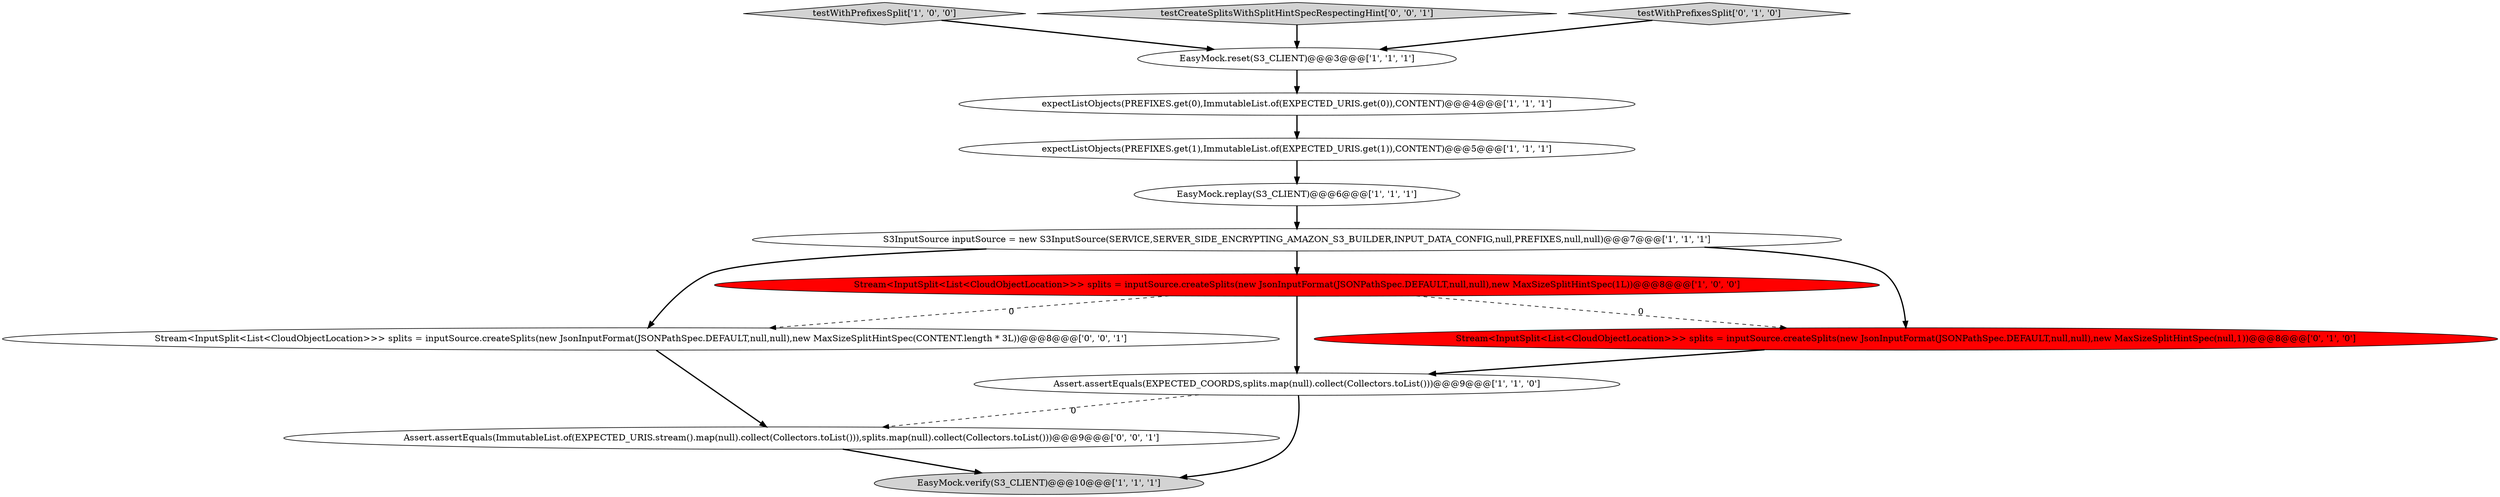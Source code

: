 digraph {
4 [style = filled, label = "EasyMock.replay(S3_CLIENT)@@@6@@@['1', '1', '1']", fillcolor = white, shape = ellipse image = "AAA0AAABBB1BBB"];
12 [style = filled, label = "Assert.assertEquals(ImmutableList.of(EXPECTED_URIS.stream().map(null).collect(Collectors.toList())),splits.map(null).collect(Collectors.toList()))@@@9@@@['0', '0', '1']", fillcolor = white, shape = ellipse image = "AAA0AAABBB3BBB"];
3 [style = filled, label = "EasyMock.reset(S3_CLIENT)@@@3@@@['1', '1', '1']", fillcolor = white, shape = ellipse image = "AAA0AAABBB1BBB"];
7 [style = filled, label = "testWithPrefixesSplit['1', '0', '0']", fillcolor = lightgray, shape = diamond image = "AAA0AAABBB1BBB"];
1 [style = filled, label = "S3InputSource inputSource = new S3InputSource(SERVICE,SERVER_SIDE_ENCRYPTING_AMAZON_S3_BUILDER,INPUT_DATA_CONFIG,null,PREFIXES,null,null)@@@7@@@['1', '1', '1']", fillcolor = white, shape = ellipse image = "AAA0AAABBB1BBB"];
11 [style = filled, label = "Stream<InputSplit<List<CloudObjectLocation>>> splits = inputSource.createSplits(new JsonInputFormat(JSONPathSpec.DEFAULT,null,null),new MaxSizeSplitHintSpec(CONTENT.length * 3L))@@@8@@@['0', '0', '1']", fillcolor = white, shape = ellipse image = "AAA0AAABBB3BBB"];
6 [style = filled, label = "Stream<InputSplit<List<CloudObjectLocation>>> splits = inputSource.createSplits(new JsonInputFormat(JSONPathSpec.DEFAULT,null,null),new MaxSizeSplitHintSpec(1L))@@@8@@@['1', '0', '0']", fillcolor = red, shape = ellipse image = "AAA1AAABBB1BBB"];
2 [style = filled, label = "Assert.assertEquals(EXPECTED_COORDS,splits.map(null).collect(Collectors.toList()))@@@9@@@['1', '1', '0']", fillcolor = white, shape = ellipse image = "AAA0AAABBB1BBB"];
0 [style = filled, label = "expectListObjects(PREFIXES.get(1),ImmutableList.of(EXPECTED_URIS.get(1)),CONTENT)@@@5@@@['1', '1', '1']", fillcolor = white, shape = ellipse image = "AAA0AAABBB1BBB"];
10 [style = filled, label = "Stream<InputSplit<List<CloudObjectLocation>>> splits = inputSource.createSplits(new JsonInputFormat(JSONPathSpec.DEFAULT,null,null),new MaxSizeSplitHintSpec(null,1))@@@8@@@['0', '1', '0']", fillcolor = red, shape = ellipse image = "AAA1AAABBB2BBB"];
13 [style = filled, label = "testCreateSplitsWithSplitHintSpecRespectingHint['0', '0', '1']", fillcolor = lightgray, shape = diamond image = "AAA0AAABBB3BBB"];
8 [style = filled, label = "EasyMock.verify(S3_CLIENT)@@@10@@@['1', '1', '1']", fillcolor = lightgray, shape = ellipse image = "AAA0AAABBB1BBB"];
9 [style = filled, label = "testWithPrefixesSplit['0', '1', '0']", fillcolor = lightgray, shape = diamond image = "AAA0AAABBB2BBB"];
5 [style = filled, label = "expectListObjects(PREFIXES.get(0),ImmutableList.of(EXPECTED_URIS.get(0)),CONTENT)@@@4@@@['1', '1', '1']", fillcolor = white, shape = ellipse image = "AAA0AAABBB1BBB"];
9->3 [style = bold, label=""];
2->12 [style = dashed, label="0"];
10->2 [style = bold, label=""];
4->1 [style = bold, label=""];
3->5 [style = bold, label=""];
1->6 [style = bold, label=""];
11->12 [style = bold, label=""];
1->11 [style = bold, label=""];
13->3 [style = bold, label=""];
5->0 [style = bold, label=""];
1->10 [style = bold, label=""];
0->4 [style = bold, label=""];
12->8 [style = bold, label=""];
7->3 [style = bold, label=""];
2->8 [style = bold, label=""];
6->10 [style = dashed, label="0"];
6->11 [style = dashed, label="0"];
6->2 [style = bold, label=""];
}
